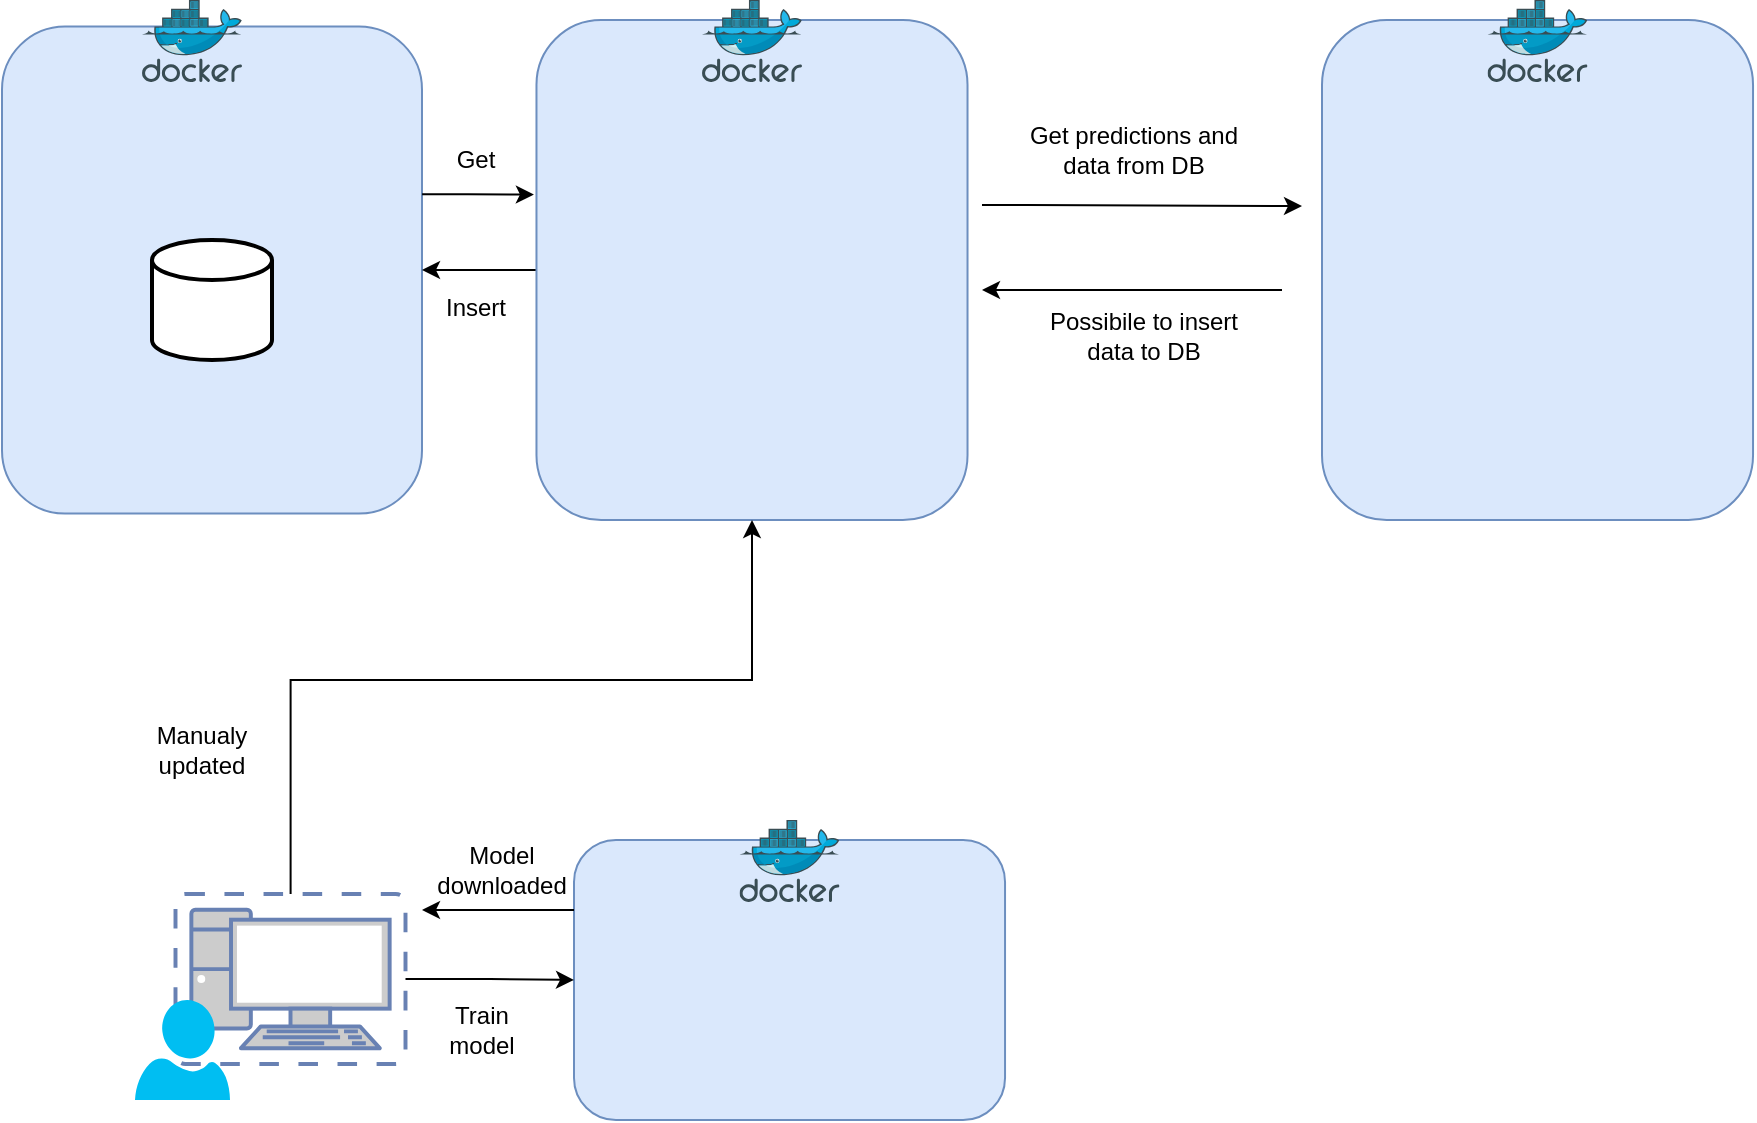 <mxfile version="25.0.2">
  <diagram name="Page-1" id="3UO3U0JVVsDYoMMzFkWE">
    <mxGraphModel dx="1026" dy="694" grid="1" gridSize="10" guides="1" tooltips="1" connect="1" arrows="1" fold="1" page="1" pageScale="1" pageWidth="827" pageHeight="1169" math="0" shadow="0">
      <root>
        <mxCell id="0" />
        <mxCell id="1" parent="0" />
        <mxCell id="d_Frb1aYimTM2860M_bi-8" value="" style="rounded=1;whiteSpace=wrap;html=1;fillColor=#dae8fc;strokeColor=#6c8ebf;" vertex="1" parent="1">
          <mxGeometry x="20" y="33.2" width="210" height="243.6" as="geometry" />
        </mxCell>
        <mxCell id="d_Frb1aYimTM2860M_bi-6" value="" style="rounded=1;whiteSpace=wrap;html=1;fillColor=#dae8fc;strokeColor=#6c8ebf;" vertex="1" parent="1">
          <mxGeometry x="680" y="30" width="215.52" height="250" as="geometry" />
        </mxCell>
        <mxCell id="d_Frb1aYimTM2860M_bi-1" value="" style="image;sketch=0;aspect=fixed;html=1;points=[];align=center;fontSize=12;image=img/lib/mscae/Docker.svg;" vertex="1" parent="1">
          <mxGeometry x="762.76" y="20" width="50" height="41" as="geometry" />
        </mxCell>
        <mxCell id="d_Frb1aYimTM2860M_bi-4" value="" style="shape=image;verticalLabelPosition=bottom;labelBackgroundColor=default;verticalAlign=top;aspect=fixed;imageAspect=0;image=https://seeklogo.com/images/S/streamlit-logo-1A3B208AE4-seeklogo.com.png;" vertex="1" parent="1">
          <mxGeometry x="749.5" y="131.16" width="76.51" height="41.57" as="geometry" />
        </mxCell>
        <mxCell id="d_Frb1aYimTM2860M_bi-32" style="edgeStyle=orthogonalEdgeStyle;rounded=0;orthogonalLoop=1;jettySize=auto;html=1;entryX=1;entryY=0.5;entryDx=0;entryDy=0;" edge="1" parent="1" source="d_Frb1aYimTM2860M_bi-7" target="d_Frb1aYimTM2860M_bi-8">
          <mxGeometry relative="1" as="geometry" />
        </mxCell>
        <mxCell id="d_Frb1aYimTM2860M_bi-7" value="" style="rounded=1;whiteSpace=wrap;html=1;fillColor=#dae8fc;strokeColor=#6c8ebf;" vertex="1" parent="1">
          <mxGeometry x="287.24" y="30" width="215.52" height="250" as="geometry" />
        </mxCell>
        <mxCell id="d_Frb1aYimTM2860M_bi-9" value="" style="image;sketch=0;aspect=fixed;html=1;points=[];align=center;fontSize=12;image=img/lib/mscae/Docker.svg;" vertex="1" parent="1">
          <mxGeometry x="370" y="20" width="50" height="41" as="geometry" />
        </mxCell>
        <mxCell id="d_Frb1aYimTM2860M_bi-10" value="" style="image;sketch=0;aspect=fixed;html=1;points=[];align=center;fontSize=12;image=img/lib/mscae/Docker.svg;" vertex="1" parent="1">
          <mxGeometry x="90" y="20" width="50" height="41" as="geometry" />
        </mxCell>
        <mxCell id="d_Frb1aYimTM2860M_bi-13" value="" style="shape=image;verticalLabelPosition=bottom;labelBackgroundColor=default;verticalAlign=top;aspect=fixed;imageAspect=0;image=https://d3uyj2gj5wa63n.cloudfront.net/wp-content/uploads/2021/02/fastapi-logo.png;" vertex="1" parent="1">
          <mxGeometry x="313.5" y="122.55" width="163" height="58.79" as="geometry" />
        </mxCell>
        <mxCell id="d_Frb1aYimTM2860M_bi-17" value="" style="strokeWidth=2;html=1;shape=mxgraph.flowchart.database;whiteSpace=wrap;" vertex="1" parent="1">
          <mxGeometry x="95" y="140" width="60" height="60" as="geometry" />
        </mxCell>
        <mxCell id="d_Frb1aYimTM2860M_bi-16" value="" style="shape=image;verticalLabelPosition=bottom;labelBackgroundColor=default;verticalAlign=top;aspect=fixed;imageAspect=0;image=https://brandlogos.net/wp-content/uploads/2021/11/postgresql-logo.png;" vertex="1" parent="1">
          <mxGeometry x="60" y="114.94" width="74" height="74" as="geometry" />
        </mxCell>
        <mxCell id="d_Frb1aYimTM2860M_bi-19" value="" style="rounded=1;whiteSpace=wrap;html=1;fillColor=#dae8fc;strokeColor=#6c8ebf;" vertex="1" parent="1">
          <mxGeometry x="306" y="440" width="215.52" height="140" as="geometry" />
        </mxCell>
        <mxCell id="d_Frb1aYimTM2860M_bi-20" value="" style="image;sketch=0;aspect=fixed;html=1;points=[];align=center;fontSize=12;image=img/lib/mscae/Docker.svg;" vertex="1" parent="1">
          <mxGeometry x="388.76" y="430" width="50" height="41" as="geometry" />
        </mxCell>
        <mxCell id="d_Frb1aYimTM2860M_bi-26" style="edgeStyle=orthogonalEdgeStyle;rounded=0;orthogonalLoop=1;jettySize=auto;html=1;" edge="1" parent="1" source="d_Frb1aYimTM2860M_bi-22" target="d_Frb1aYimTM2860M_bi-19">
          <mxGeometry relative="1" as="geometry" />
        </mxCell>
        <mxCell id="d_Frb1aYimTM2860M_bi-30" style="edgeStyle=orthogonalEdgeStyle;rounded=0;orthogonalLoop=1;jettySize=auto;html=1;entryX=0.5;entryY=1;entryDx=0;entryDy=0;" edge="1" parent="1" source="d_Frb1aYimTM2860M_bi-22" target="d_Frb1aYimTM2860M_bi-7">
          <mxGeometry relative="1" as="geometry">
            <Array as="points">
              <mxPoint x="164" y="360" />
              <mxPoint x="395" y="360" />
            </Array>
          </mxGeometry>
        </mxCell>
        <mxCell id="d_Frb1aYimTM2860M_bi-22" value="" style="fontColor=#0066CC;verticalAlign=top;verticalLabelPosition=bottom;labelPosition=center;align=center;html=1;outlineConnect=0;fillColor=#CCCCCC;strokeColor=#6881B3;gradientColor=none;gradientDirection=north;strokeWidth=2;shape=mxgraph.networks.virtual_pc;" vertex="1" parent="1">
          <mxGeometry x="106.75" y="467" width="115" height="85" as="geometry" />
        </mxCell>
        <mxCell id="d_Frb1aYimTM2860M_bi-23" value="" style="verticalLabelPosition=bottom;html=1;verticalAlign=top;align=center;strokeColor=none;fillColor=#00BEF2;shape=mxgraph.azure.user;" vertex="1" parent="1">
          <mxGeometry x="86.5" y="520" width="47.5" height="50" as="geometry" />
        </mxCell>
        <mxCell id="d_Frb1aYimTM2860M_bi-24" value="" style="shape=image;verticalLabelPosition=bottom;labelBackgroundColor=default;verticalAlign=top;aspect=fixed;imageAspect=0;image=https://ai-infrastructure.org/wp-content/uploads/2022/08/mlFlow-Logo.png;" vertex="1" parent="1">
          <mxGeometry x="345.75" y="487" width="136.01" height="48" as="geometry" />
        </mxCell>
        <mxCell id="d_Frb1aYimTM2860M_bi-27" value="Train model" style="text;html=1;align=center;verticalAlign=middle;whiteSpace=wrap;rounded=0;" vertex="1" parent="1">
          <mxGeometry x="230" y="520" width="60" height="30" as="geometry" />
        </mxCell>
        <mxCell id="d_Frb1aYimTM2860M_bi-28" style="edgeStyle=orthogonalEdgeStyle;rounded=0;orthogonalLoop=1;jettySize=auto;html=1;exitX=0;exitY=0.25;exitDx=0;exitDy=0;" edge="1" parent="1" source="d_Frb1aYimTM2860M_bi-19">
          <mxGeometry relative="1" as="geometry">
            <mxPoint x="232" y="520" as="sourcePoint" />
            <mxPoint x="230" y="475" as="targetPoint" />
          </mxGeometry>
        </mxCell>
        <mxCell id="d_Frb1aYimTM2860M_bi-29" value="Model downloaded" style="text;html=1;align=center;verticalAlign=middle;whiteSpace=wrap;rounded=0;" vertex="1" parent="1">
          <mxGeometry x="240" y="440" width="60" height="30" as="geometry" />
        </mxCell>
        <mxCell id="d_Frb1aYimTM2860M_bi-31" value="Manualy updated" style="text;html=1;align=center;verticalAlign=middle;whiteSpace=wrap;rounded=0;" vertex="1" parent="1">
          <mxGeometry x="90" y="380" width="60" height="30" as="geometry" />
        </mxCell>
        <mxCell id="d_Frb1aYimTM2860M_bi-33" value="Insert" style="text;html=1;align=center;verticalAlign=middle;whiteSpace=wrap;rounded=0;" vertex="1" parent="1">
          <mxGeometry x="227.24" y="158.94" width="60" height="30" as="geometry" />
        </mxCell>
        <mxCell id="d_Frb1aYimTM2860M_bi-34" value="Get" style="text;html=1;align=center;verticalAlign=middle;whiteSpace=wrap;rounded=0;" vertex="1" parent="1">
          <mxGeometry x="227.24" y="84.94" width="60" height="30" as="geometry" />
        </mxCell>
        <mxCell id="d_Frb1aYimTM2860M_bi-35" style="edgeStyle=orthogonalEdgeStyle;rounded=0;orthogonalLoop=1;jettySize=auto;html=1;exitX=0.986;exitY=0.41;exitDx=0;exitDy=0;exitPerimeter=0;entryX=-0.006;entryY=0.405;entryDx=0;entryDy=0;entryPerimeter=0;" edge="1" parent="1">
          <mxGeometry relative="1" as="geometry">
            <mxPoint x="230.06" y="117.076" as="sourcePoint" />
            <mxPoint x="285.947" y="117.25" as="targetPoint" />
            <Array as="points">
              <mxPoint x="253" y="117" />
              <mxPoint x="280" y="118" />
            </Array>
          </mxGeometry>
        </mxCell>
        <mxCell id="d_Frb1aYimTM2860M_bi-36" style="edgeStyle=orthogonalEdgeStyle;rounded=0;orthogonalLoop=1;jettySize=auto;html=1;exitX=0.986;exitY=0.41;exitDx=0;exitDy=0;exitPerimeter=0;" edge="1" parent="1">
          <mxGeometry relative="1" as="geometry">
            <mxPoint x="510.0" y="122.546" as="sourcePoint" />
            <mxPoint x="670" y="123" as="targetPoint" />
            <Array as="points">
              <mxPoint x="532.94" y="122.47" />
              <mxPoint x="559.94" y="123.47" />
            </Array>
          </mxGeometry>
        </mxCell>
        <mxCell id="d_Frb1aYimTM2860M_bi-37" style="edgeStyle=orthogonalEdgeStyle;rounded=0;orthogonalLoop=1;jettySize=auto;html=1;entryX=1;entryY=0.5;entryDx=0;entryDy=0;" edge="1" parent="1">
          <mxGeometry relative="1" as="geometry">
            <mxPoint x="660" y="165" as="sourcePoint" />
            <mxPoint x="510" y="165" as="targetPoint" />
          </mxGeometry>
        </mxCell>
        <mxCell id="d_Frb1aYimTM2860M_bi-38" value="Possibile to insert data to DB" style="text;html=1;align=center;verticalAlign=middle;whiteSpace=wrap;rounded=0;" vertex="1" parent="1">
          <mxGeometry x="531.52" y="172.73" width="118.48" height="30" as="geometry" />
        </mxCell>
        <mxCell id="d_Frb1aYimTM2860M_bi-39" value="Get predictions and data from DB" style="text;html=1;align=center;verticalAlign=middle;whiteSpace=wrap;rounded=0;" vertex="1" parent="1">
          <mxGeometry x="521.52" y="80" width="128.48" height="30" as="geometry" />
        </mxCell>
      </root>
    </mxGraphModel>
  </diagram>
</mxfile>
